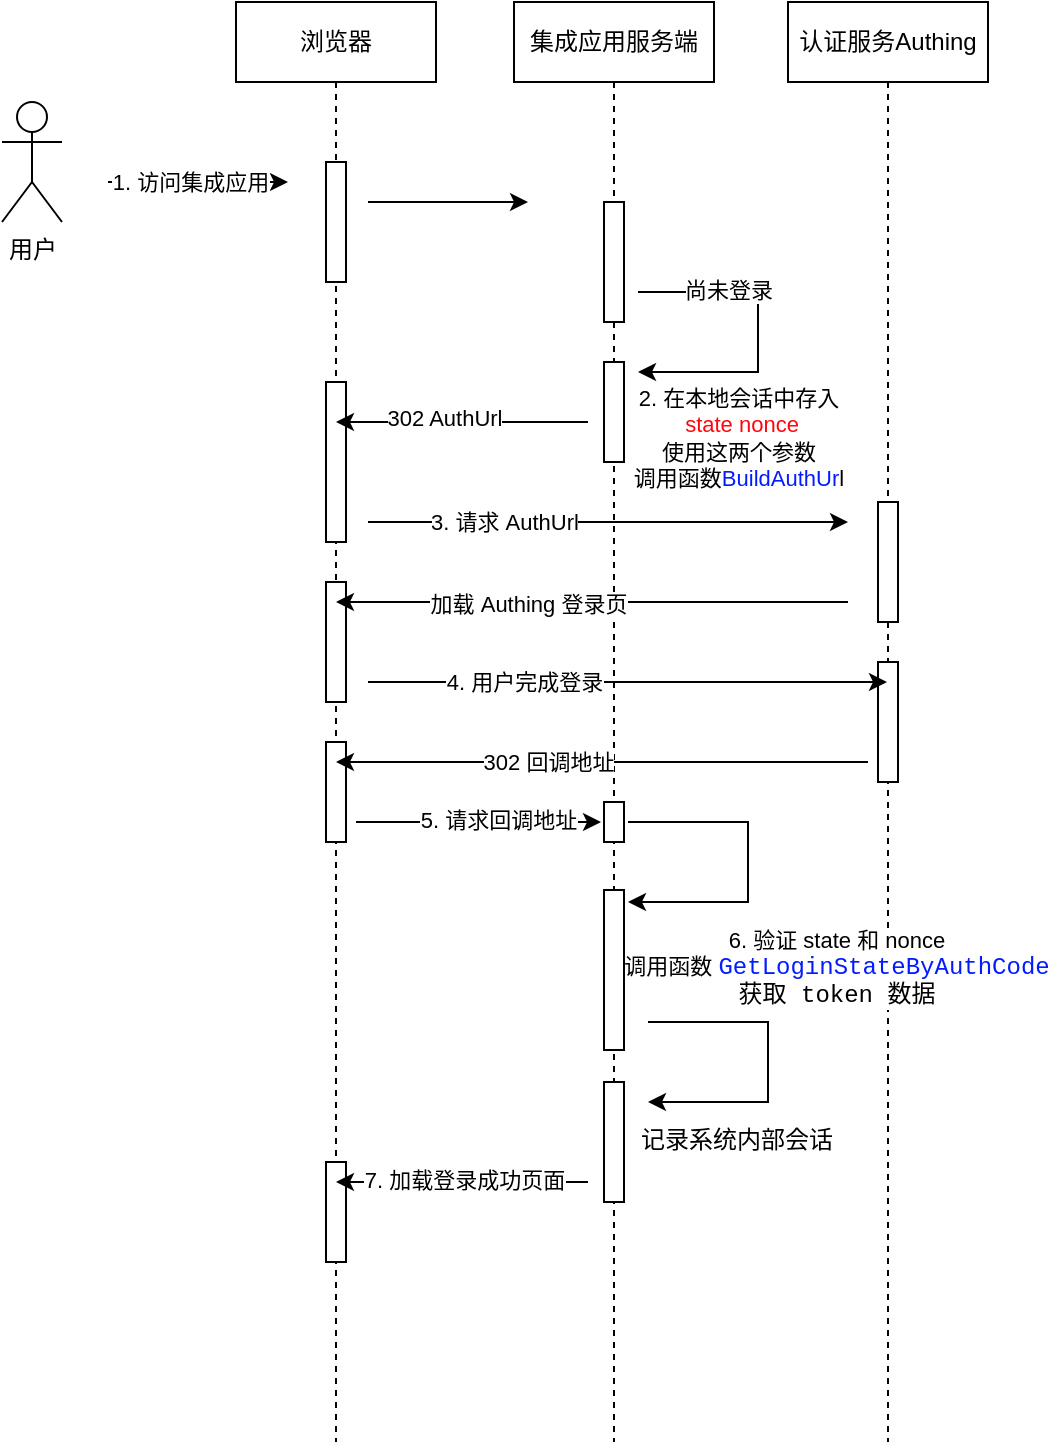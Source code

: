 <mxfile version="19.0.3" type="device"><diagram id="Ie5lh2VR_eHyGVG3NqYH" name="第 1 页"><mxGraphModel dx="782" dy="549" grid="1" gridSize="10" guides="1" tooltips="1" connect="1" arrows="1" fold="1" page="1" pageScale="1" pageWidth="827" pageHeight="1169" math="0" shadow="0"><root><mxCell id="0"/><mxCell id="1" parent="0"/><mxCell id="LeRFIDyrs2lDH9LTm58X-1" value="认证服务Authing" style="shape=umlLifeline;perimeter=lifelinePerimeter;whiteSpace=wrap;html=1;container=1;collapsible=0;recursiveResize=0;outlineConnect=0;" parent="1" vertex="1"><mxGeometry x="420" y="100" width="100" height="720" as="geometry"/></mxCell><mxCell id="LeRFIDyrs2lDH9LTm58X-18" value="" style="html=1;points=[];perimeter=orthogonalPerimeter;" parent="LeRFIDyrs2lDH9LTm58X-1" vertex="1"><mxGeometry x="45" y="250" width="10" height="60" as="geometry"/></mxCell><mxCell id="LeRFIDyrs2lDH9LTm58X-24" value="" style="html=1;points=[];perimeter=orthogonalPerimeter;" parent="LeRFIDyrs2lDH9LTm58X-1" vertex="1"><mxGeometry x="45" y="330" width="10" height="60" as="geometry"/></mxCell><mxCell id="LeRFIDyrs2lDH9LTm58X-2" value="集成应用服务端" style="shape=umlLifeline;perimeter=lifelinePerimeter;whiteSpace=wrap;html=1;container=1;collapsible=0;recursiveResize=0;outlineConnect=0;" parent="1" vertex="1"><mxGeometry x="283" y="100" width="100" height="720" as="geometry"/></mxCell><mxCell id="LeRFIDyrs2lDH9LTm58X-9" value="" style="html=1;points=[];perimeter=orthogonalPerimeter;" parent="LeRFIDyrs2lDH9LTm58X-2" vertex="1"><mxGeometry x="45" y="100" width="10" height="60" as="geometry"/></mxCell><mxCell id="LeRFIDyrs2lDH9LTm58X-10" value="" style="endArrow=classic;html=1;rounded=0;" parent="LeRFIDyrs2lDH9LTm58X-2" edge="1"><mxGeometry width="50" height="50" relative="1" as="geometry"><mxPoint x="62" y="145" as="sourcePoint"/><mxPoint x="62" y="185" as="targetPoint"/><Array as="points"><mxPoint x="122" y="145"/><mxPoint x="122" y="185"/></Array></mxGeometry></mxCell><mxCell id="LeRFIDyrs2lDH9LTm58X-11" value="尚未登录" style="edgeLabel;html=1;align=center;verticalAlign=middle;resizable=0;points=[];" parent="LeRFIDyrs2lDH9LTm58X-10" vertex="1" connectable="0"><mxGeometry x="-0.438" y="-3" relative="1" as="geometry"><mxPoint y="-4" as="offset"/></mxGeometry></mxCell><mxCell id="LeRFIDyrs2lDH9LTm58X-14" value="2. 在本地会话中存入&lt;br&gt;&amp;nbsp;&lt;font color=&quot;#ff050d&quot;&gt;state&lt;/font&gt; &lt;font color=&quot;#ff050d&quot;&gt;nonce&lt;/font&gt;&lt;br&gt;使用这两个参数&lt;br&gt;调用函数&lt;font color=&quot;#031cff&quot;&gt;BuildAuthUr&lt;/font&gt;l" style="edgeLabel;html=1;align=center;verticalAlign=middle;resizable=0;points=[];" parent="LeRFIDyrs2lDH9LTm58X-10" vertex="1" connectable="0"><mxGeometry x="0.375" y="1" relative="1" as="geometry"><mxPoint y="32" as="offset"/></mxGeometry></mxCell><mxCell id="LeRFIDyrs2lDH9LTm58X-12" value="" style="html=1;points=[];perimeter=orthogonalPerimeter;" parent="LeRFIDyrs2lDH9LTm58X-2" vertex="1"><mxGeometry x="45" y="180" width="10" height="50" as="geometry"/></mxCell><mxCell id="LeRFIDyrs2lDH9LTm58X-27" value="" style="html=1;points=[];perimeter=orthogonalPerimeter;" parent="LeRFIDyrs2lDH9LTm58X-2" vertex="1"><mxGeometry x="45" y="400" width="10" height="20" as="geometry"/></mxCell><mxCell id="LeRFIDyrs2lDH9LTm58X-30" value="" style="endArrow=classic;html=1;rounded=0;fontColor=#031CFF;" parent="LeRFIDyrs2lDH9LTm58X-2" edge="1"><mxGeometry width="50" height="50" relative="1" as="geometry"><mxPoint x="57" y="410" as="sourcePoint"/><mxPoint x="57" y="450" as="targetPoint"/><Array as="points"><mxPoint x="117" y="410"/><mxPoint x="117" y="450"/></Array></mxGeometry></mxCell><mxCell id="LeRFIDyrs2lDH9LTm58X-32" value="6. 验证 state 和 nonce&lt;br&gt;调用函数&amp;nbsp;&lt;span style=&quot;font-family: Consolas, &amp;quot;Courier New&amp;quot;, monospace; background-color: rgb(255, 255, 255);&quot;&gt;&lt;font style=&quot;font-size: 12px;&quot;&gt;&lt;font color=&quot;#031cff&quot;&gt;GetLoginStateByAuthCode&lt;/font&gt;&lt;br&gt;获取 token 数据&lt;br&gt;&lt;/font&gt;&lt;/span&gt;" style="edgeLabel;html=1;align=center;verticalAlign=middle;resizable=0;points=[];fontColor=#000000;" parent="LeRFIDyrs2lDH9LTm58X-30" vertex="1" connectable="0"><mxGeometry x="0.787" y="1" relative="1" as="geometry"><mxPoint x="87" y="32" as="offset"/></mxGeometry></mxCell><mxCell id="LeRFIDyrs2lDH9LTm58X-33" value="" style="html=1;points=[];perimeter=orthogonalPerimeter;labelBackgroundColor=#FFFFFF;fontSize=12;fontColor=#000000;" parent="LeRFIDyrs2lDH9LTm58X-2" vertex="1"><mxGeometry x="45" y="444" width="10" height="80" as="geometry"/></mxCell><mxCell id="LeRFIDyrs2lDH9LTm58X-34" value="" style="endArrow=classic;html=1;rounded=0;fontSize=12;fontColor=#000000;" parent="LeRFIDyrs2lDH9LTm58X-2" edge="1"><mxGeometry width="50" height="50" relative="1" as="geometry"><mxPoint x="67" y="510" as="sourcePoint"/><mxPoint x="67" y="550" as="targetPoint"/><Array as="points"><mxPoint x="127" y="510"/><mxPoint x="127" y="550"/></Array></mxGeometry></mxCell><mxCell id="LeRFIDyrs2lDH9LTm58X-36" value="记录系统内部会话" style="edgeLabel;html=1;align=center;verticalAlign=middle;resizable=0;points=[];fontSize=12;fontColor=#000000;" parent="LeRFIDyrs2lDH9LTm58X-34" vertex="1" connectable="0"><mxGeometry x="0.45" y="-1" relative="1" as="geometry"><mxPoint y="20" as="offset"/></mxGeometry></mxCell><mxCell id="LeRFIDyrs2lDH9LTm58X-35" value="" style="html=1;points=[];perimeter=orthogonalPerimeter;labelBackgroundColor=#FFFFFF;fontSize=12;fontColor=#000000;" parent="LeRFIDyrs2lDH9LTm58X-2" vertex="1"><mxGeometry x="45" y="540" width="10" height="60" as="geometry"/></mxCell><mxCell id="LeRFIDyrs2lDH9LTm58X-3" value="浏览器" style="shape=umlLifeline;perimeter=lifelinePerimeter;whiteSpace=wrap;html=1;container=1;collapsible=0;recursiveResize=0;outlineConnect=0;" parent="1" vertex="1"><mxGeometry x="144" y="100" width="100" height="720" as="geometry"/></mxCell><mxCell id="LeRFIDyrs2lDH9LTm58X-6" value="" style="html=1;points=[];perimeter=orthogonalPerimeter;" parent="LeRFIDyrs2lDH9LTm58X-3" vertex="1"><mxGeometry x="45" y="80" width="10" height="60" as="geometry"/></mxCell><mxCell id="LeRFIDyrs2lDH9LTm58X-8" value="" style="endArrow=classic;html=1;rounded=0;" parent="LeRFIDyrs2lDH9LTm58X-3" edge="1"><mxGeometry width="50" height="50" relative="1" as="geometry"><mxPoint x="66" y="100" as="sourcePoint"/><mxPoint x="146" y="100" as="targetPoint"/></mxGeometry></mxCell><mxCell id="LeRFIDyrs2lDH9LTm58X-15" value="" style="html=1;points=[];perimeter=orthogonalPerimeter;" parent="LeRFIDyrs2lDH9LTm58X-3" vertex="1"><mxGeometry x="45" y="190" width="10" height="80" as="geometry"/></mxCell><mxCell id="LeRFIDyrs2lDH9LTm58X-17" value="" style="endArrow=classic;html=1;rounded=0;" parent="LeRFIDyrs2lDH9LTm58X-3" edge="1"><mxGeometry width="50" height="50" relative="1" as="geometry"><mxPoint x="66" y="260" as="sourcePoint"/><mxPoint x="306" y="260" as="targetPoint"/></mxGeometry></mxCell><mxCell id="LeRFIDyrs2lDH9LTm58X-19" value="3. 请求 AuthUrl" style="edgeLabel;html=1;align=center;verticalAlign=middle;resizable=0;points=[];" parent="LeRFIDyrs2lDH9LTm58X-17" vertex="1" connectable="0"><mxGeometry x="-0.433" relative="1" as="geometry"><mxPoint as="offset"/></mxGeometry></mxCell><mxCell id="LeRFIDyrs2lDH9LTm58X-20" value="" style="html=1;points=[];perimeter=orthogonalPerimeter;" parent="LeRFIDyrs2lDH9LTm58X-3" vertex="1"><mxGeometry x="45" y="290" width="10" height="60" as="geometry"/></mxCell><mxCell id="LeRFIDyrs2lDH9LTm58X-23" value="" style="endArrow=classic;html=1;rounded=0;" parent="LeRFIDyrs2lDH9LTm58X-3" target="LeRFIDyrs2lDH9LTm58X-1" edge="1"><mxGeometry width="50" height="50" relative="1" as="geometry"><mxPoint x="66" y="340" as="sourcePoint"/><mxPoint x="136" y="340" as="targetPoint"/></mxGeometry></mxCell><mxCell id="LeRFIDyrs2lDH9LTm58X-25" value="4. 用户完成登录" style="edgeLabel;html=1;align=center;verticalAlign=middle;resizable=0;points=[];" parent="LeRFIDyrs2lDH9LTm58X-23" vertex="1" connectable="0"><mxGeometry x="-0.399" relative="1" as="geometry"><mxPoint as="offset"/></mxGeometry></mxCell><mxCell id="SNFOEEMr2gNiVpCrYooi-1" value="" style="html=1;points=[];perimeter=orthogonalPerimeter;" vertex="1" parent="LeRFIDyrs2lDH9LTm58X-3"><mxGeometry x="45" y="580" width="10" height="50" as="geometry"/></mxCell><mxCell id="SNFOEEMr2gNiVpCrYooi-4" value="" style="html=1;points=[];perimeter=orthogonalPerimeter;" vertex="1" parent="LeRFIDyrs2lDH9LTm58X-3"><mxGeometry x="45" y="370" width="10" height="50" as="geometry"/></mxCell><mxCell id="SNFOEEMr2gNiVpCrYooi-5" value="" style="endArrow=classic;html=1;rounded=0;" edge="1" parent="LeRFIDyrs2lDH9LTm58X-3"><mxGeometry width="50" height="50" relative="1" as="geometry"><mxPoint x="60" y="410" as="sourcePoint"/><mxPoint x="182.5" y="410" as="targetPoint"/></mxGeometry></mxCell><mxCell id="SNFOEEMr2gNiVpCrYooi-6" value="5. 请求回调地址" style="edgeLabel;html=1;align=center;verticalAlign=middle;resizable=0;points=[];" vertex="1" connectable="0" parent="SNFOEEMr2gNiVpCrYooi-5"><mxGeometry x="0.159" y="1" relative="1" as="geometry"><mxPoint as="offset"/></mxGeometry></mxCell><mxCell id="LeRFIDyrs2lDH9LTm58X-4" value="用户" style="shape=umlActor;verticalLabelPosition=bottom;verticalAlign=top;html=1;outlineConnect=0;" parent="1" vertex="1"><mxGeometry x="27" y="150" width="30" height="60" as="geometry"/></mxCell><mxCell id="LeRFIDyrs2lDH9LTm58X-5" value="" style="endArrow=classic;html=1;rounded=0;" parent="1" edge="1"><mxGeometry width="50" height="50" relative="1" as="geometry"><mxPoint x="80" y="190" as="sourcePoint"/><mxPoint x="170" y="190" as="targetPoint"/></mxGeometry></mxCell><mxCell id="LeRFIDyrs2lDH9LTm58X-7" value="1. 访问集成应用" style="edgeLabel;html=1;align=center;verticalAlign=middle;resizable=0;points=[];" parent="LeRFIDyrs2lDH9LTm58X-5" vertex="1" connectable="0"><mxGeometry x="-0.457" y="-1" relative="1" as="geometry"><mxPoint x="16" y="-1" as="offset"/></mxGeometry></mxCell><mxCell id="LeRFIDyrs2lDH9LTm58X-13" value="" style="endArrow=classic;html=1;rounded=0;" parent="1" target="LeRFIDyrs2lDH9LTm58X-3" edge="1"><mxGeometry width="50" height="50" relative="1" as="geometry"><mxPoint x="320" y="310" as="sourcePoint"/><mxPoint x="250" y="310" as="targetPoint"/></mxGeometry></mxCell><mxCell id="LeRFIDyrs2lDH9LTm58X-16" value="302 AuthUrl" style="edgeLabel;html=1;align=center;verticalAlign=middle;resizable=0;points=[];" parent="LeRFIDyrs2lDH9LTm58X-13" vertex="1" connectable="0"><mxGeometry x="0.312" y="-2" relative="1" as="geometry"><mxPoint x="10" as="offset"/></mxGeometry></mxCell><mxCell id="LeRFIDyrs2lDH9LTm58X-21" value="" style="endArrow=classic;html=1;rounded=0;" parent="1" target="LeRFIDyrs2lDH9LTm58X-3" edge="1"><mxGeometry width="50" height="50" relative="1" as="geometry"><mxPoint x="450" y="400" as="sourcePoint"/><mxPoint x="380" y="400" as="targetPoint"/></mxGeometry></mxCell><mxCell id="LeRFIDyrs2lDH9LTm58X-22" value="加载 Authing 登录页" style="edgeLabel;html=1;align=center;verticalAlign=middle;resizable=0;points=[];" parent="LeRFIDyrs2lDH9LTm58X-21" vertex="1" connectable="0"><mxGeometry x="0.255" y="1" relative="1" as="geometry"><mxPoint as="offset"/></mxGeometry></mxCell><mxCell id="LeRFIDyrs2lDH9LTm58X-26" value="" style="endArrow=classic;html=1;rounded=0;" parent="1" target="LeRFIDyrs2lDH9LTm58X-3" edge="1"><mxGeometry width="50" height="50" relative="1" as="geometry"><mxPoint x="460" y="480" as="sourcePoint"/><mxPoint x="390" y="480" as="targetPoint"/></mxGeometry></mxCell><mxCell id="LeRFIDyrs2lDH9LTm58X-28" value="302 回调地址" style="edgeLabel;html=1;align=center;verticalAlign=middle;resizable=0;points=[];" parent="LeRFIDyrs2lDH9LTm58X-26" vertex="1" connectable="0"><mxGeometry x="0.208" relative="1" as="geometry"><mxPoint as="offset"/></mxGeometry></mxCell><mxCell id="SNFOEEMr2gNiVpCrYooi-2" value="" style="endArrow=classic;html=1;rounded=0;" edge="1" parent="1" target="LeRFIDyrs2lDH9LTm58X-3"><mxGeometry width="50" height="50" relative="1" as="geometry"><mxPoint x="320" y="690" as="sourcePoint"/><mxPoint x="250" y="690" as="targetPoint"/></mxGeometry></mxCell><mxCell id="SNFOEEMr2gNiVpCrYooi-3" value="7. 加载登录成功页面" style="edgeLabel;html=1;align=center;verticalAlign=middle;resizable=0;points=[];" vertex="1" connectable="0" parent="SNFOEEMr2gNiVpCrYooi-2"><mxGeometry x="0.202" y="-1" relative="1" as="geometry"><mxPoint x="13" as="offset"/></mxGeometry></mxCell></root></mxGraphModel></diagram></mxfile>